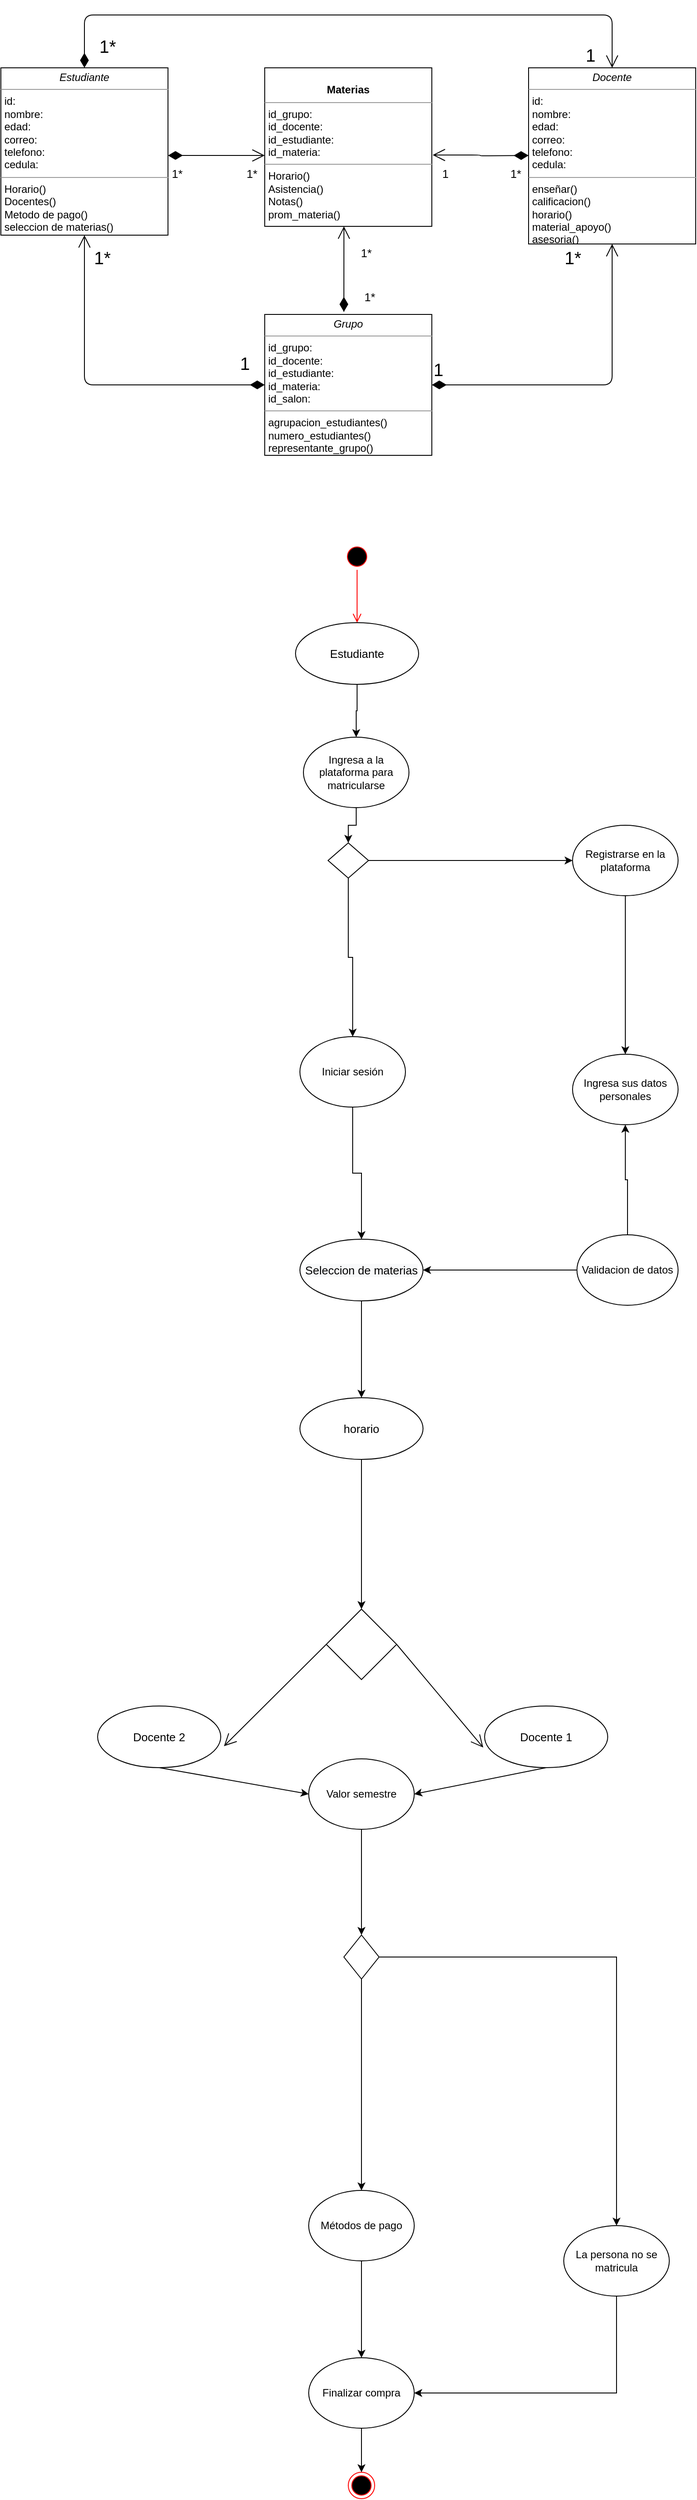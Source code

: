<mxfile version="15.1.1" type="github">
  <diagram id="DKQmSKSB_YhBJJDihOOI" name="Page-1">
    <mxGraphModel dx="1038" dy="521" grid="1" gridSize="10" guides="1" tooltips="1" connect="1" arrows="1" fold="1" page="1" pageScale="1" pageWidth="827" pageHeight="1169" math="0" shadow="0">
      <root>
        <mxCell id="0" />
        <mxCell id="1" parent="0" />
        <mxCell id="n0PF35sJ-o_M8EdGpgik-5" value="&lt;p style=&quot;margin: 0px ; margin-top: 4px ; text-align: center&quot;&gt;&lt;i&gt;Estudiante&lt;/i&gt;&lt;/p&gt;&lt;hr size=&quot;1&quot;&gt;&lt;p style=&quot;margin: 0px ; margin-left: 4px&quot;&gt;id:&lt;br&gt;nombre:&lt;/p&gt;&lt;p style=&quot;margin: 0px ; margin-left: 4px&quot;&gt;edad:&lt;/p&gt;&lt;p style=&quot;margin: 0px ; margin-left: 4px&quot;&gt;correo:&lt;/p&gt;&lt;p style=&quot;margin: 0px ; margin-left: 4px&quot;&gt;telefono:&lt;/p&gt;&lt;p style=&quot;margin: 0px ; margin-left: 4px&quot;&gt;cedula:&lt;/p&gt;&lt;hr size=&quot;1&quot;&gt;&lt;p style=&quot;margin: 0px ; margin-left: 4px&quot;&gt;Horario()&lt;br&gt;Docentes()&lt;/p&gt;&lt;p style=&quot;margin: 0px ; margin-left: 4px&quot;&gt;Metodo de pago()&lt;/p&gt;&lt;p style=&quot;margin: 0px ; margin-left: 4px&quot;&gt;seleccion de materias()&lt;/p&gt;" style="verticalAlign=top;align=left;overflow=fill;fontSize=12;fontFamily=Helvetica;html=1;" parent="1" vertex="1">
          <mxGeometry x="10" y="160" width="190" height="190" as="geometry" />
        </mxCell>
        <mxCell id="n0PF35sJ-o_M8EdGpgik-10" value="&lt;p style=&quot;margin: 0px ; margin-top: 4px ; text-align: center&quot;&gt;&lt;br&gt;&lt;b&gt;Materias&lt;/b&gt;&lt;/p&gt;&lt;hr size=&quot;1&quot;&gt;&lt;p style=&quot;margin: 0px ; margin-left: 4px&quot;&gt;id_grupo:&lt;br&gt;id_docente:&lt;/p&gt;&lt;p style=&quot;margin: 0px ; margin-left: 4px&quot;&gt;id_estudiante:&lt;/p&gt;&lt;p style=&quot;margin: 0px ; margin-left: 4px&quot;&gt;id_materia:&lt;/p&gt;&lt;hr size=&quot;1&quot;&gt;&lt;p style=&quot;margin: 0px ; margin-left: 4px&quot;&gt;Horario()&lt;br&gt;Asistencia()&lt;/p&gt;&lt;p style=&quot;margin: 0px ; margin-left: 4px&quot;&gt;Notas()&lt;/p&gt;&lt;p style=&quot;margin: 0px ; margin-left: 4px&quot;&gt;prom_materia()&lt;/p&gt;" style="verticalAlign=top;align=left;overflow=fill;fontSize=12;fontFamily=Helvetica;html=1;" parent="1" vertex="1">
          <mxGeometry x="310" y="160" width="190" height="180" as="geometry" />
        </mxCell>
        <mxCell id="n0PF35sJ-o_M8EdGpgik-11" value="&lt;p style=&quot;margin: 0px ; margin-top: 4px ; text-align: center&quot;&gt;&lt;i&gt;Docente&lt;/i&gt;&lt;/p&gt;&lt;hr size=&quot;1&quot;&gt;&lt;p style=&quot;margin: 0px ; margin-left: 4px&quot;&gt;id:&lt;/p&gt;&lt;p style=&quot;margin: 0px ; margin-left: 4px&quot;&gt;nombre:&lt;/p&gt;&lt;p style=&quot;margin: 0px ; margin-left: 4px&quot;&gt;edad:&lt;/p&gt;&lt;p style=&quot;margin: 0px ; margin-left: 4px&quot;&gt;correo:&lt;/p&gt;&lt;p style=&quot;margin: 0px ; margin-left: 4px&quot;&gt;telefono:&lt;/p&gt;&lt;p style=&quot;margin: 0px ; margin-left: 4px&quot;&gt;cedula:&lt;/p&gt;&lt;hr size=&quot;1&quot;&gt;&lt;p style=&quot;margin: 0px ; margin-left: 4px&quot;&gt;enseñar()&lt;/p&gt;&lt;p style=&quot;margin: 0px ; margin-left: 4px&quot;&gt;calificacion()&lt;/p&gt;&lt;p style=&quot;margin: 0px ; margin-left: 4px&quot;&gt;horario()&lt;/p&gt;&lt;p style=&quot;margin: 0px ; margin-left: 4px&quot;&gt;material_apoyo()&lt;/p&gt;&lt;p style=&quot;margin: 0px ; margin-left: 4px&quot;&gt;asesoria()&lt;/p&gt;" style="verticalAlign=top;align=left;overflow=fill;fontSize=12;fontFamily=Helvetica;html=1;" parent="1" vertex="1">
          <mxGeometry x="610" y="160" width="190" height="200" as="geometry" />
        </mxCell>
        <mxCell id="n0PF35sJ-o_M8EdGpgik-12" value="&lt;p style=&quot;margin: 0px ; margin-top: 4px ; text-align: center&quot;&gt;&lt;i&gt;Grupo&lt;/i&gt;&lt;/p&gt;&lt;hr size=&quot;1&quot;&gt;&lt;p style=&quot;margin: 0px ; margin-left: 4px&quot;&gt;id_grupo:&lt;/p&gt;&lt;p style=&quot;margin: 0px ; margin-left: 4px&quot;&gt;id_docente:&lt;/p&gt;&lt;p style=&quot;margin: 0px ; margin-left: 4px&quot;&gt;id_estudiante:&lt;br&gt;id_materia:&lt;/p&gt;&lt;p style=&quot;margin: 0px ; margin-left: 4px&quot;&gt;id_salon:&lt;/p&gt;&lt;hr size=&quot;1&quot;&gt;&lt;p style=&quot;margin: 0px ; margin-left: 4px&quot;&gt;agrupacion_estudiantes()&lt;/p&gt;&lt;p style=&quot;margin: 0px ; margin-left: 4px&quot;&gt;numero_estudiantes()&lt;/p&gt;&lt;p style=&quot;margin: 0px ; margin-left: 4px&quot;&gt;representante_grupo()&lt;/p&gt;" style="verticalAlign=top;align=left;overflow=fill;fontSize=12;fontFamily=Helvetica;html=1;" parent="1" vertex="1">
          <mxGeometry x="310" y="440" width="190" height="160" as="geometry" />
        </mxCell>
        <mxCell id="n0PF35sJ-o_M8EdGpgik-16" value="" style="endArrow=open;html=1;endSize=12;startArrow=diamondThin;startSize=14;startFill=1;edgeStyle=orthogonalEdgeStyle;align=left;verticalAlign=bottom;fontSize=20;" parent="1" edge="1">
          <mxGeometry x="-1" y="3" relative="1" as="geometry">
            <mxPoint x="200" y="259.5" as="sourcePoint" />
            <mxPoint x="310" y="259.5" as="targetPoint" />
          </mxGeometry>
        </mxCell>
        <mxCell id="n0PF35sJ-o_M8EdGpgik-17" value="1*" style="text;html=1;align=center;verticalAlign=middle;resizable=0;points=[];autosize=1;strokeColor=none;fillColor=none;fontSize=13;" parent="1" vertex="1">
          <mxGeometry x="195" y="270" width="30" height="20" as="geometry" />
        </mxCell>
        <mxCell id="n0PF35sJ-o_M8EdGpgik-18" value="1*" style="text;html=1;align=center;verticalAlign=middle;resizable=0;points=[];autosize=1;strokeColor=none;fillColor=none;fontSize=13;" parent="1" vertex="1">
          <mxGeometry x="280" y="270" width="30" height="20" as="geometry" />
        </mxCell>
        <mxCell id="n0PF35sJ-o_M8EdGpgik-19" value="" style="endArrow=open;html=1;endSize=12;startArrow=diamondThin;startSize=14;startFill=1;edgeStyle=orthogonalEdgeStyle;align=left;verticalAlign=bottom;fontSize=20;entryX=1.005;entryY=0.55;entryDx=0;entryDy=0;entryPerimeter=0;" parent="1" target="n0PF35sJ-o_M8EdGpgik-10" edge="1">
          <mxGeometry x="-1" y="3" relative="1" as="geometry">
            <mxPoint x="610" y="259.5" as="sourcePoint" />
            <mxPoint x="510" y="259.5" as="targetPoint" />
          </mxGeometry>
        </mxCell>
        <mxCell id="n0PF35sJ-o_M8EdGpgik-20" value="1*" style="text;html=1;align=center;verticalAlign=middle;resizable=0;points=[];autosize=1;strokeColor=none;fillColor=none;fontSize=13;" parent="1" vertex="1">
          <mxGeometry x="580" y="270" width="30" height="20" as="geometry" />
        </mxCell>
        <mxCell id="n0PF35sJ-o_M8EdGpgik-21" value="1" style="text;html=1;align=center;verticalAlign=middle;resizable=0;points=[];autosize=1;strokeColor=none;fillColor=none;fontSize=13;" parent="1" vertex="1">
          <mxGeometry x="505" y="270" width="20" height="20" as="geometry" />
        </mxCell>
        <mxCell id="n0PF35sJ-o_M8EdGpgik-22" value="" style="endArrow=open;html=1;endSize=12;startArrow=diamondThin;startSize=14;startFill=1;edgeStyle=orthogonalEdgeStyle;align=left;verticalAlign=bottom;fontSize=20;entryX=0.474;entryY=1;entryDx=0;entryDy=0;entryPerimeter=0;" parent="1" target="n0PF35sJ-o_M8EdGpgik-10" edge="1">
          <mxGeometry x="-1" y="3" relative="1" as="geometry">
            <mxPoint x="400" y="420" as="sourcePoint" />
            <mxPoint x="400" y="360" as="targetPoint" />
            <Array as="points">
              <mxPoint x="400" y="437" />
            </Array>
          </mxGeometry>
        </mxCell>
        <mxCell id="n0PF35sJ-o_M8EdGpgik-23" value="1*" style="text;html=1;align=center;verticalAlign=middle;resizable=0;points=[];autosize=1;strokeColor=none;fillColor=none;fontSize=13;" parent="1" vertex="1">
          <mxGeometry x="410" y="360" width="30" height="20" as="geometry" />
        </mxCell>
        <mxCell id="n0PF35sJ-o_M8EdGpgik-24" value="1*" style="text;html=1;align=center;verticalAlign=middle;resizable=0;points=[];autosize=1;strokeColor=none;fillColor=none;fontSize=13;" parent="1" vertex="1">
          <mxGeometry x="414" y="410" width="30" height="20" as="geometry" />
        </mxCell>
        <mxCell id="n0PF35sJ-o_M8EdGpgik-25" value="" style="ellipse;html=1;shape=startState;fillColor=#000000;strokeColor=#ff0000;fontSize=13;" parent="1" vertex="1">
          <mxGeometry x="400" y="700" width="30" height="30" as="geometry" />
        </mxCell>
        <mxCell id="n0PF35sJ-o_M8EdGpgik-26" value="" style="edgeStyle=orthogonalEdgeStyle;html=1;verticalAlign=bottom;endArrow=open;endSize=8;strokeColor=#ff0000;fontSize=13;" parent="1" source="n0PF35sJ-o_M8EdGpgik-25" edge="1">
          <mxGeometry relative="1" as="geometry">
            <mxPoint x="415" y="790" as="targetPoint" />
          </mxGeometry>
        </mxCell>
        <mxCell id="x01kGC2Ik8L-DM9hAHud-38" style="edgeStyle=orthogonalEdgeStyle;rounded=0;orthogonalLoop=1;jettySize=auto;html=1;entryX=0.5;entryY=0;entryDx=0;entryDy=0;" edge="1" parent="1" source="n0PF35sJ-o_M8EdGpgik-27" target="x01kGC2Ik8L-DM9hAHud-29">
          <mxGeometry relative="1" as="geometry" />
        </mxCell>
        <mxCell id="n0PF35sJ-o_M8EdGpgik-27" value="Estudiante" style="ellipse;whiteSpace=wrap;html=1;fontSize=13;" parent="1" vertex="1">
          <mxGeometry x="345" y="790" width="140" height="70" as="geometry" />
        </mxCell>
        <mxCell id="x01kGC2Ik8L-DM9hAHud-42" style="edgeStyle=orthogonalEdgeStyle;rounded=0;orthogonalLoop=1;jettySize=auto;html=1;exitX=0.5;exitY=1;exitDx=0;exitDy=0;entryX=0.5;entryY=0;entryDx=0;entryDy=0;" edge="1" parent="1" source="n0PF35sJ-o_M8EdGpgik-34" target="n0PF35sJ-o_M8EdGpgik-36">
          <mxGeometry relative="1" as="geometry" />
        </mxCell>
        <mxCell id="n0PF35sJ-o_M8EdGpgik-34" value="&#xa;&#xa;&lt;span style=&quot;color: rgb(0, 0, 0); font-family: helvetica; font-size: 13px; font-style: normal; font-weight: 400; letter-spacing: normal; text-align: center; text-indent: 0px; text-transform: none; word-spacing: 0px; background-color: rgb(248, 249, 250); display: inline; float: none;&quot;&gt;Seleccion de materias&lt;/span&gt;&#xa;&#xa;" style="ellipse;whiteSpace=wrap;html=1;fontSize=13;" parent="1" vertex="1">
          <mxGeometry x="350" y="1490" width="140" height="70" as="geometry" />
        </mxCell>
        <mxCell id="x01kGC2Ik8L-DM9hAHud-35" style="edgeStyle=orthogonalEdgeStyle;rounded=0;orthogonalLoop=1;jettySize=auto;html=1;entryX=0.5;entryY=0;entryDx=0;entryDy=0;" edge="1" parent="1" source="n0PF35sJ-o_M8EdGpgik-36" target="x01kGC2Ik8L-DM9hAHud-5">
          <mxGeometry relative="1" as="geometry" />
        </mxCell>
        <mxCell id="n0PF35sJ-o_M8EdGpgik-36" value="horario" style="ellipse;whiteSpace=wrap;html=1;fontSize=13;" parent="1" vertex="1">
          <mxGeometry x="350" y="1670" width="140" height="70" as="geometry" />
        </mxCell>
        <mxCell id="n0PF35sJ-o_M8EdGpgik-39" value="" style="endArrow=open;endFill=1;endSize=12;html=1;fontSize=13;exitX=1;exitY=0.5;exitDx=0;exitDy=0;entryX=-0.011;entryY=0.674;entryDx=0;entryDy=0;entryPerimeter=0;" parent="1" edge="1" target="n0PF35sJ-o_M8EdGpgik-41" source="x01kGC2Ik8L-DM9hAHud-5">
          <mxGeometry width="160" relative="1" as="geometry">
            <mxPoint x="474" y="1390" as="sourcePoint" />
            <mxPoint x="610" y="1390" as="targetPoint" />
          </mxGeometry>
        </mxCell>
        <mxCell id="n0PF35sJ-o_M8EdGpgik-40" value="" style="endArrow=open;endFill=1;endSize=12;html=1;fontSize=13;exitX=0;exitY=0.5;exitDx=0;exitDy=0;entryX=1.026;entryY=0.651;entryDx=0;entryDy=0;entryPerimeter=0;" parent="1" edge="1" target="n0PF35sJ-o_M8EdGpgik-42" source="x01kGC2Ik8L-DM9hAHud-5">
          <mxGeometry width="160" relative="1" as="geometry">
            <mxPoint x="354" y="1389.5" as="sourcePoint" />
            <mxPoint x="220" y="1390" as="targetPoint" />
          </mxGeometry>
        </mxCell>
        <mxCell id="n0PF35sJ-o_M8EdGpgik-41" value="Docente 1" style="ellipse;whiteSpace=wrap;html=1;fontSize=13;" parent="1" vertex="1">
          <mxGeometry x="560" y="2020" width="140" height="70" as="geometry" />
        </mxCell>
        <mxCell id="n0PF35sJ-o_M8EdGpgik-42" value="Docente 2" style="ellipse;whiteSpace=wrap;html=1;fontSize=13;" parent="1" vertex="1">
          <mxGeometry x="120" y="2020" width="140" height="70" as="geometry" />
        </mxCell>
        <mxCell id="x01kGC2Ik8L-DM9hAHud-5" value="" style="rhombus;whiteSpace=wrap;html=1;" vertex="1" parent="1">
          <mxGeometry x="380" y="1910" width="80" height="80" as="geometry" />
        </mxCell>
        <mxCell id="x01kGC2Ik8L-DM9hAHud-8" value="" style="endArrow=classic;html=1;entryX=0;entryY=0.5;entryDx=0;entryDy=0;exitX=0.5;exitY=1;exitDx=0;exitDy=0;" edge="1" parent="1" source="n0PF35sJ-o_M8EdGpgik-42" target="x01kGC2Ik8L-DM9hAHud-11">
          <mxGeometry width="50" height="50" relative="1" as="geometry">
            <mxPoint x="150" y="1600" as="sourcePoint" />
            <mxPoint x="380" y="1730" as="targetPoint" />
          </mxGeometry>
        </mxCell>
        <mxCell id="x01kGC2Ik8L-DM9hAHud-9" value="" style="endArrow=classic;html=1;entryX=1;entryY=0.5;entryDx=0;entryDy=0;exitX=0.5;exitY=1;exitDx=0;exitDy=0;" edge="1" parent="1" source="n0PF35sJ-o_M8EdGpgik-41" target="x01kGC2Ik8L-DM9hAHud-11">
          <mxGeometry width="50" height="50" relative="1" as="geometry">
            <mxPoint x="520" y="1570" as="sourcePoint" />
            <mxPoint x="460" y="1730" as="targetPoint" />
          </mxGeometry>
        </mxCell>
        <mxCell id="x01kGC2Ik8L-DM9hAHud-33" style="edgeStyle=orthogonalEdgeStyle;rounded=0;orthogonalLoop=1;jettySize=auto;html=1;entryX=0.5;entryY=0;entryDx=0;entryDy=0;" edge="1" parent="1" source="x01kGC2Ik8L-DM9hAHud-11" target="x01kGC2Ik8L-DM9hAHud-21">
          <mxGeometry relative="1" as="geometry" />
        </mxCell>
        <mxCell id="x01kGC2Ik8L-DM9hAHud-11" value="&lt;font style=&quot;vertical-align: inherit&quot;&gt;&lt;font style=&quot;vertical-align: inherit&quot;&gt;Valor semestre&lt;/font&gt;&lt;/font&gt;" style="ellipse;whiteSpace=wrap;html=1;" vertex="1" parent="1">
          <mxGeometry x="360" y="2080" width="120" height="80" as="geometry" />
        </mxCell>
        <mxCell id="x01kGC2Ik8L-DM9hAHud-28" style="edgeStyle=orthogonalEdgeStyle;rounded=0;orthogonalLoop=1;jettySize=auto;html=1;entryX=0.5;entryY=0;entryDx=0;entryDy=0;" edge="1" parent="1" source="x01kGC2Ik8L-DM9hAHud-13" target="x01kGC2Ik8L-DM9hAHud-15">
          <mxGeometry relative="1" as="geometry" />
        </mxCell>
        <mxCell id="x01kGC2Ik8L-DM9hAHud-13" value="&lt;font style=&quot;vertical-align: inherit&quot;&gt;&lt;font style=&quot;vertical-align: inherit&quot;&gt;Métodos de pago&lt;/font&gt;&lt;/font&gt;" style="ellipse;whiteSpace=wrap;html=1;" vertex="1" parent="1">
          <mxGeometry x="360" y="2570" width="120" height="80" as="geometry" />
        </mxCell>
        <mxCell id="x01kGC2Ik8L-DM9hAHud-27" style="edgeStyle=orthogonalEdgeStyle;rounded=0;orthogonalLoop=1;jettySize=auto;html=1;" edge="1" parent="1" source="x01kGC2Ik8L-DM9hAHud-15" target="x01kGC2Ik8L-DM9hAHud-16">
          <mxGeometry relative="1" as="geometry" />
        </mxCell>
        <mxCell id="x01kGC2Ik8L-DM9hAHud-15" value="&lt;font style=&quot;vertical-align: inherit&quot;&gt;&lt;font style=&quot;vertical-align: inherit&quot;&gt;Finalizar compra&lt;/font&gt;&lt;/font&gt;" style="ellipse;whiteSpace=wrap;html=1;" vertex="1" parent="1">
          <mxGeometry x="360" y="2760" width="120" height="80" as="geometry" />
        </mxCell>
        <mxCell id="x01kGC2Ik8L-DM9hAHud-16" value="" style="ellipse;html=1;shape=endState;fillColor=#000000;strokeColor=#ff0000;" vertex="1" parent="1">
          <mxGeometry x="405" y="2890" width="30" height="30" as="geometry" />
        </mxCell>
        <mxCell id="x01kGC2Ik8L-DM9hAHud-22" style="edgeStyle=orthogonalEdgeStyle;rounded=0;orthogonalLoop=1;jettySize=auto;html=1;entryX=0.5;entryY=0;entryDx=0;entryDy=0;" edge="1" parent="1" source="x01kGC2Ik8L-DM9hAHud-21" target="x01kGC2Ik8L-DM9hAHud-24">
          <mxGeometry relative="1" as="geometry">
            <mxPoint x="710" y="1900" as="targetPoint" />
          </mxGeometry>
        </mxCell>
        <mxCell id="x01kGC2Ik8L-DM9hAHud-23" style="edgeStyle=orthogonalEdgeStyle;rounded=0;orthogonalLoop=1;jettySize=auto;html=1;entryX=0.5;entryY=0;entryDx=0;entryDy=0;" edge="1" parent="1" source="x01kGC2Ik8L-DM9hAHud-21" target="x01kGC2Ik8L-DM9hAHud-13">
          <mxGeometry relative="1" as="geometry" />
        </mxCell>
        <mxCell id="x01kGC2Ik8L-DM9hAHud-21" value="" style="rhombus;whiteSpace=wrap;html=1;" vertex="1" parent="1">
          <mxGeometry x="400" y="2280" width="40" height="50" as="geometry" />
        </mxCell>
        <mxCell id="x01kGC2Ik8L-DM9hAHud-26" style="edgeStyle=orthogonalEdgeStyle;rounded=0;orthogonalLoop=1;jettySize=auto;html=1;exitX=0.5;exitY=1;exitDx=0;exitDy=0;entryX=1;entryY=0.5;entryDx=0;entryDy=0;" edge="1" parent="1" source="x01kGC2Ik8L-DM9hAHud-24" target="x01kGC2Ik8L-DM9hAHud-15">
          <mxGeometry relative="1" as="geometry" />
        </mxCell>
        <mxCell id="x01kGC2Ik8L-DM9hAHud-24" value="&lt;font style=&quot;vertical-align: inherit&quot;&gt;&lt;font style=&quot;vertical-align: inherit&quot;&gt;La persona no se matricula&lt;/font&gt;&lt;/font&gt;" style="ellipse;whiteSpace=wrap;html=1;" vertex="1" parent="1">
          <mxGeometry x="650" y="2610" width="120" height="80" as="geometry" />
        </mxCell>
        <mxCell id="x01kGC2Ik8L-DM9hAHud-39" style="edgeStyle=orthogonalEdgeStyle;rounded=0;orthogonalLoop=1;jettySize=auto;html=1;entryX=0.5;entryY=0;entryDx=0;entryDy=0;" edge="1" parent="1" source="x01kGC2Ik8L-DM9hAHud-29" target="x01kGC2Ik8L-DM9hAHud-36">
          <mxGeometry relative="1" as="geometry" />
        </mxCell>
        <mxCell id="x01kGC2Ik8L-DM9hAHud-29" value="&lt;font style=&quot;vertical-align: inherit&quot;&gt;&lt;font style=&quot;vertical-align: inherit&quot;&gt;Ingresa a la plataforma para matricularse&lt;/font&gt;&lt;/font&gt;" style="ellipse;whiteSpace=wrap;html=1;" vertex="1" parent="1">
          <mxGeometry x="354" y="920" width="120" height="80" as="geometry" />
        </mxCell>
        <mxCell id="x01kGC2Ik8L-DM9hAHud-30" value="&lt;font style=&quot;vertical-align: inherit&quot;&gt;&lt;font style=&quot;vertical-align: inherit&quot;&gt;Ingresa sus datos&lt;br&gt;personales&lt;br&gt;&lt;/font&gt;&lt;/font&gt;" style="ellipse;whiteSpace=wrap;html=1;" vertex="1" parent="1">
          <mxGeometry x="660" y="1280" width="120" height="80" as="geometry" />
        </mxCell>
        <mxCell id="x01kGC2Ik8L-DM9hAHud-43" style="edgeStyle=orthogonalEdgeStyle;rounded=0;orthogonalLoop=1;jettySize=auto;html=1;entryX=1;entryY=0.5;entryDx=0;entryDy=0;" edge="1" parent="1" source="x01kGC2Ik8L-DM9hAHud-31" target="n0PF35sJ-o_M8EdGpgik-34">
          <mxGeometry relative="1" as="geometry" />
        </mxCell>
        <mxCell id="x01kGC2Ik8L-DM9hAHud-44" style="edgeStyle=orthogonalEdgeStyle;rounded=0;orthogonalLoop=1;jettySize=auto;html=1;exitX=0.5;exitY=0;exitDx=0;exitDy=0;entryX=0.5;entryY=1;entryDx=0;entryDy=0;" edge="1" parent="1" source="x01kGC2Ik8L-DM9hAHud-31" target="x01kGC2Ik8L-DM9hAHud-30">
          <mxGeometry relative="1" as="geometry" />
        </mxCell>
        <mxCell id="x01kGC2Ik8L-DM9hAHud-31" value="&lt;font style=&quot;vertical-align: inherit&quot;&gt;&lt;font style=&quot;vertical-align: inherit&quot;&gt;Validacion de datos&lt;/font&gt;&lt;/font&gt;" style="ellipse;whiteSpace=wrap;html=1;" vertex="1" parent="1">
          <mxGeometry x="665" y="1485" width="115" height="80" as="geometry" />
        </mxCell>
        <mxCell id="x01kGC2Ik8L-DM9hAHud-46" style="edgeStyle=orthogonalEdgeStyle;rounded=0;orthogonalLoop=1;jettySize=auto;html=1;entryX=0.5;entryY=0;entryDx=0;entryDy=0;" edge="1" parent="1" source="x01kGC2Ik8L-DM9hAHud-32" target="x01kGC2Ik8L-DM9hAHud-30">
          <mxGeometry relative="1" as="geometry" />
        </mxCell>
        <mxCell id="x01kGC2Ik8L-DM9hAHud-32" value="&lt;font style=&quot;vertical-align: inherit&quot;&gt;&lt;font style=&quot;vertical-align: inherit&quot;&gt;Registrarse en la plataforma&lt;/font&gt;&lt;/font&gt;" style="ellipse;whiteSpace=wrap;html=1;" vertex="1" parent="1">
          <mxGeometry x="660" y="1020" width="120" height="80" as="geometry" />
        </mxCell>
        <mxCell id="x01kGC2Ik8L-DM9hAHud-40" style="edgeStyle=orthogonalEdgeStyle;rounded=0;orthogonalLoop=1;jettySize=auto;html=1;exitX=0.5;exitY=1;exitDx=0;exitDy=0;entryX=0.5;entryY=0;entryDx=0;entryDy=0;" edge="1" parent="1" source="x01kGC2Ik8L-DM9hAHud-36" target="x01kGC2Ik8L-DM9hAHud-37">
          <mxGeometry relative="1" as="geometry" />
        </mxCell>
        <mxCell id="x01kGC2Ik8L-DM9hAHud-45" style="edgeStyle=orthogonalEdgeStyle;rounded=0;orthogonalLoop=1;jettySize=auto;html=1;entryX=0;entryY=0.5;entryDx=0;entryDy=0;" edge="1" parent="1" source="x01kGC2Ik8L-DM9hAHud-36" target="x01kGC2Ik8L-DM9hAHud-32">
          <mxGeometry relative="1" as="geometry" />
        </mxCell>
        <mxCell id="x01kGC2Ik8L-DM9hAHud-36" value="" style="rhombus;whiteSpace=wrap;html=1;" vertex="1" parent="1">
          <mxGeometry x="382" y="1040" width="46" height="40" as="geometry" />
        </mxCell>
        <mxCell id="x01kGC2Ik8L-DM9hAHud-41" style="edgeStyle=orthogonalEdgeStyle;rounded=0;orthogonalLoop=1;jettySize=auto;html=1;exitX=0.5;exitY=1;exitDx=0;exitDy=0;entryX=0.5;entryY=0;entryDx=0;entryDy=0;" edge="1" parent="1" source="x01kGC2Ik8L-DM9hAHud-37" target="n0PF35sJ-o_M8EdGpgik-34">
          <mxGeometry relative="1" as="geometry" />
        </mxCell>
        <mxCell id="x01kGC2Ik8L-DM9hAHud-37" value="&lt;font style=&quot;vertical-align: inherit&quot;&gt;&lt;font style=&quot;vertical-align: inherit&quot;&gt;Iniciar sesión&lt;/font&gt;&lt;/font&gt;" style="ellipse;whiteSpace=wrap;html=1;" vertex="1" parent="1">
          <mxGeometry x="350" y="1260" width="120" height="80" as="geometry" />
        </mxCell>
        <mxCell id="x01kGC2Ik8L-DM9hAHud-48" value="1" style="endArrow=open;html=1;endSize=12;startArrow=diamondThin;startSize=14;startFill=1;edgeStyle=orthogonalEdgeStyle;align=left;verticalAlign=bottom;fontSize=20;entryX=0.5;entryY=1;entryDx=0;entryDy=0;exitX=0;exitY=0.5;exitDx=0;exitDy=0;" edge="1" parent="1" source="n0PF35sJ-o_M8EdGpgik-12" target="n0PF35sJ-o_M8EdGpgik-5">
          <mxGeometry x="-0.84" y="-10" relative="1" as="geometry">
            <mxPoint x="290" y="520" as="sourcePoint" />
            <mxPoint x="220" y="519.5" as="targetPoint" />
            <mxPoint as="offset" />
          </mxGeometry>
        </mxCell>
        <mxCell id="x01kGC2Ik8L-DM9hAHud-49" value="1*&lt;br&gt;" style="text;html=1;align=center;verticalAlign=middle;resizable=0;points=[];autosize=1;strokeColor=none;fillColor=none;fontSize=20;" vertex="1" parent="1">
          <mxGeometry x="110" y="360" width="30" height="30" as="geometry" />
        </mxCell>
        <mxCell id="x01kGC2Ik8L-DM9hAHud-50" value="1" style="endArrow=open;html=1;endSize=12;startArrow=diamondThin;startSize=14;startFill=1;edgeStyle=orthogonalEdgeStyle;align=left;verticalAlign=bottom;fontSize=20;entryX=0.5;entryY=1;entryDx=0;entryDy=0;exitX=1;exitY=0.5;exitDx=0;exitDy=0;" edge="1" parent="1" source="n0PF35sJ-o_M8EdGpgik-12" target="n0PF35sJ-o_M8EdGpgik-11">
          <mxGeometry x="-1" y="3" relative="1" as="geometry">
            <mxPoint x="520" y="520" as="sourcePoint" />
            <mxPoint x="680" y="520" as="targetPoint" />
          </mxGeometry>
        </mxCell>
        <mxCell id="x01kGC2Ik8L-DM9hAHud-51" value="1*&lt;br&gt;" style="text;html=1;align=center;verticalAlign=middle;resizable=0;points=[];autosize=1;strokeColor=none;fillColor=none;fontSize=20;" vertex="1" parent="1">
          <mxGeometry x="645" y="360" width="30" height="30" as="geometry" />
        </mxCell>
        <mxCell id="x01kGC2Ik8L-DM9hAHud-53" value="1*" style="endArrow=open;html=1;endSize=12;startArrow=diamondThin;startSize=14;startFill=1;edgeStyle=orthogonalEdgeStyle;align=left;verticalAlign=bottom;fontSize=20;exitX=0.5;exitY=0;exitDx=0;exitDy=0;entryX=0.5;entryY=0;entryDx=0;entryDy=0;" edge="1" parent="1" source="n0PF35sJ-o_M8EdGpgik-5" target="n0PF35sJ-o_M8EdGpgik-11">
          <mxGeometry x="-0.972" y="-15" relative="1" as="geometry">
            <mxPoint x="130" y="70" as="sourcePoint" />
            <mxPoint x="290" y="70" as="targetPoint" />
            <Array as="points">
              <mxPoint x="105" y="100" />
              <mxPoint x="705" y="100" />
            </Array>
            <mxPoint as="offset" />
          </mxGeometry>
        </mxCell>
        <mxCell id="x01kGC2Ik8L-DM9hAHud-54" value="1&lt;br&gt;" style="text;html=1;align=center;verticalAlign=middle;resizable=0;points=[];autosize=1;strokeColor=none;fillColor=none;fontSize=20;" vertex="1" parent="1">
          <mxGeometry x="665" y="130" width="30" height="30" as="geometry" />
        </mxCell>
      </root>
    </mxGraphModel>
  </diagram>
</mxfile>
